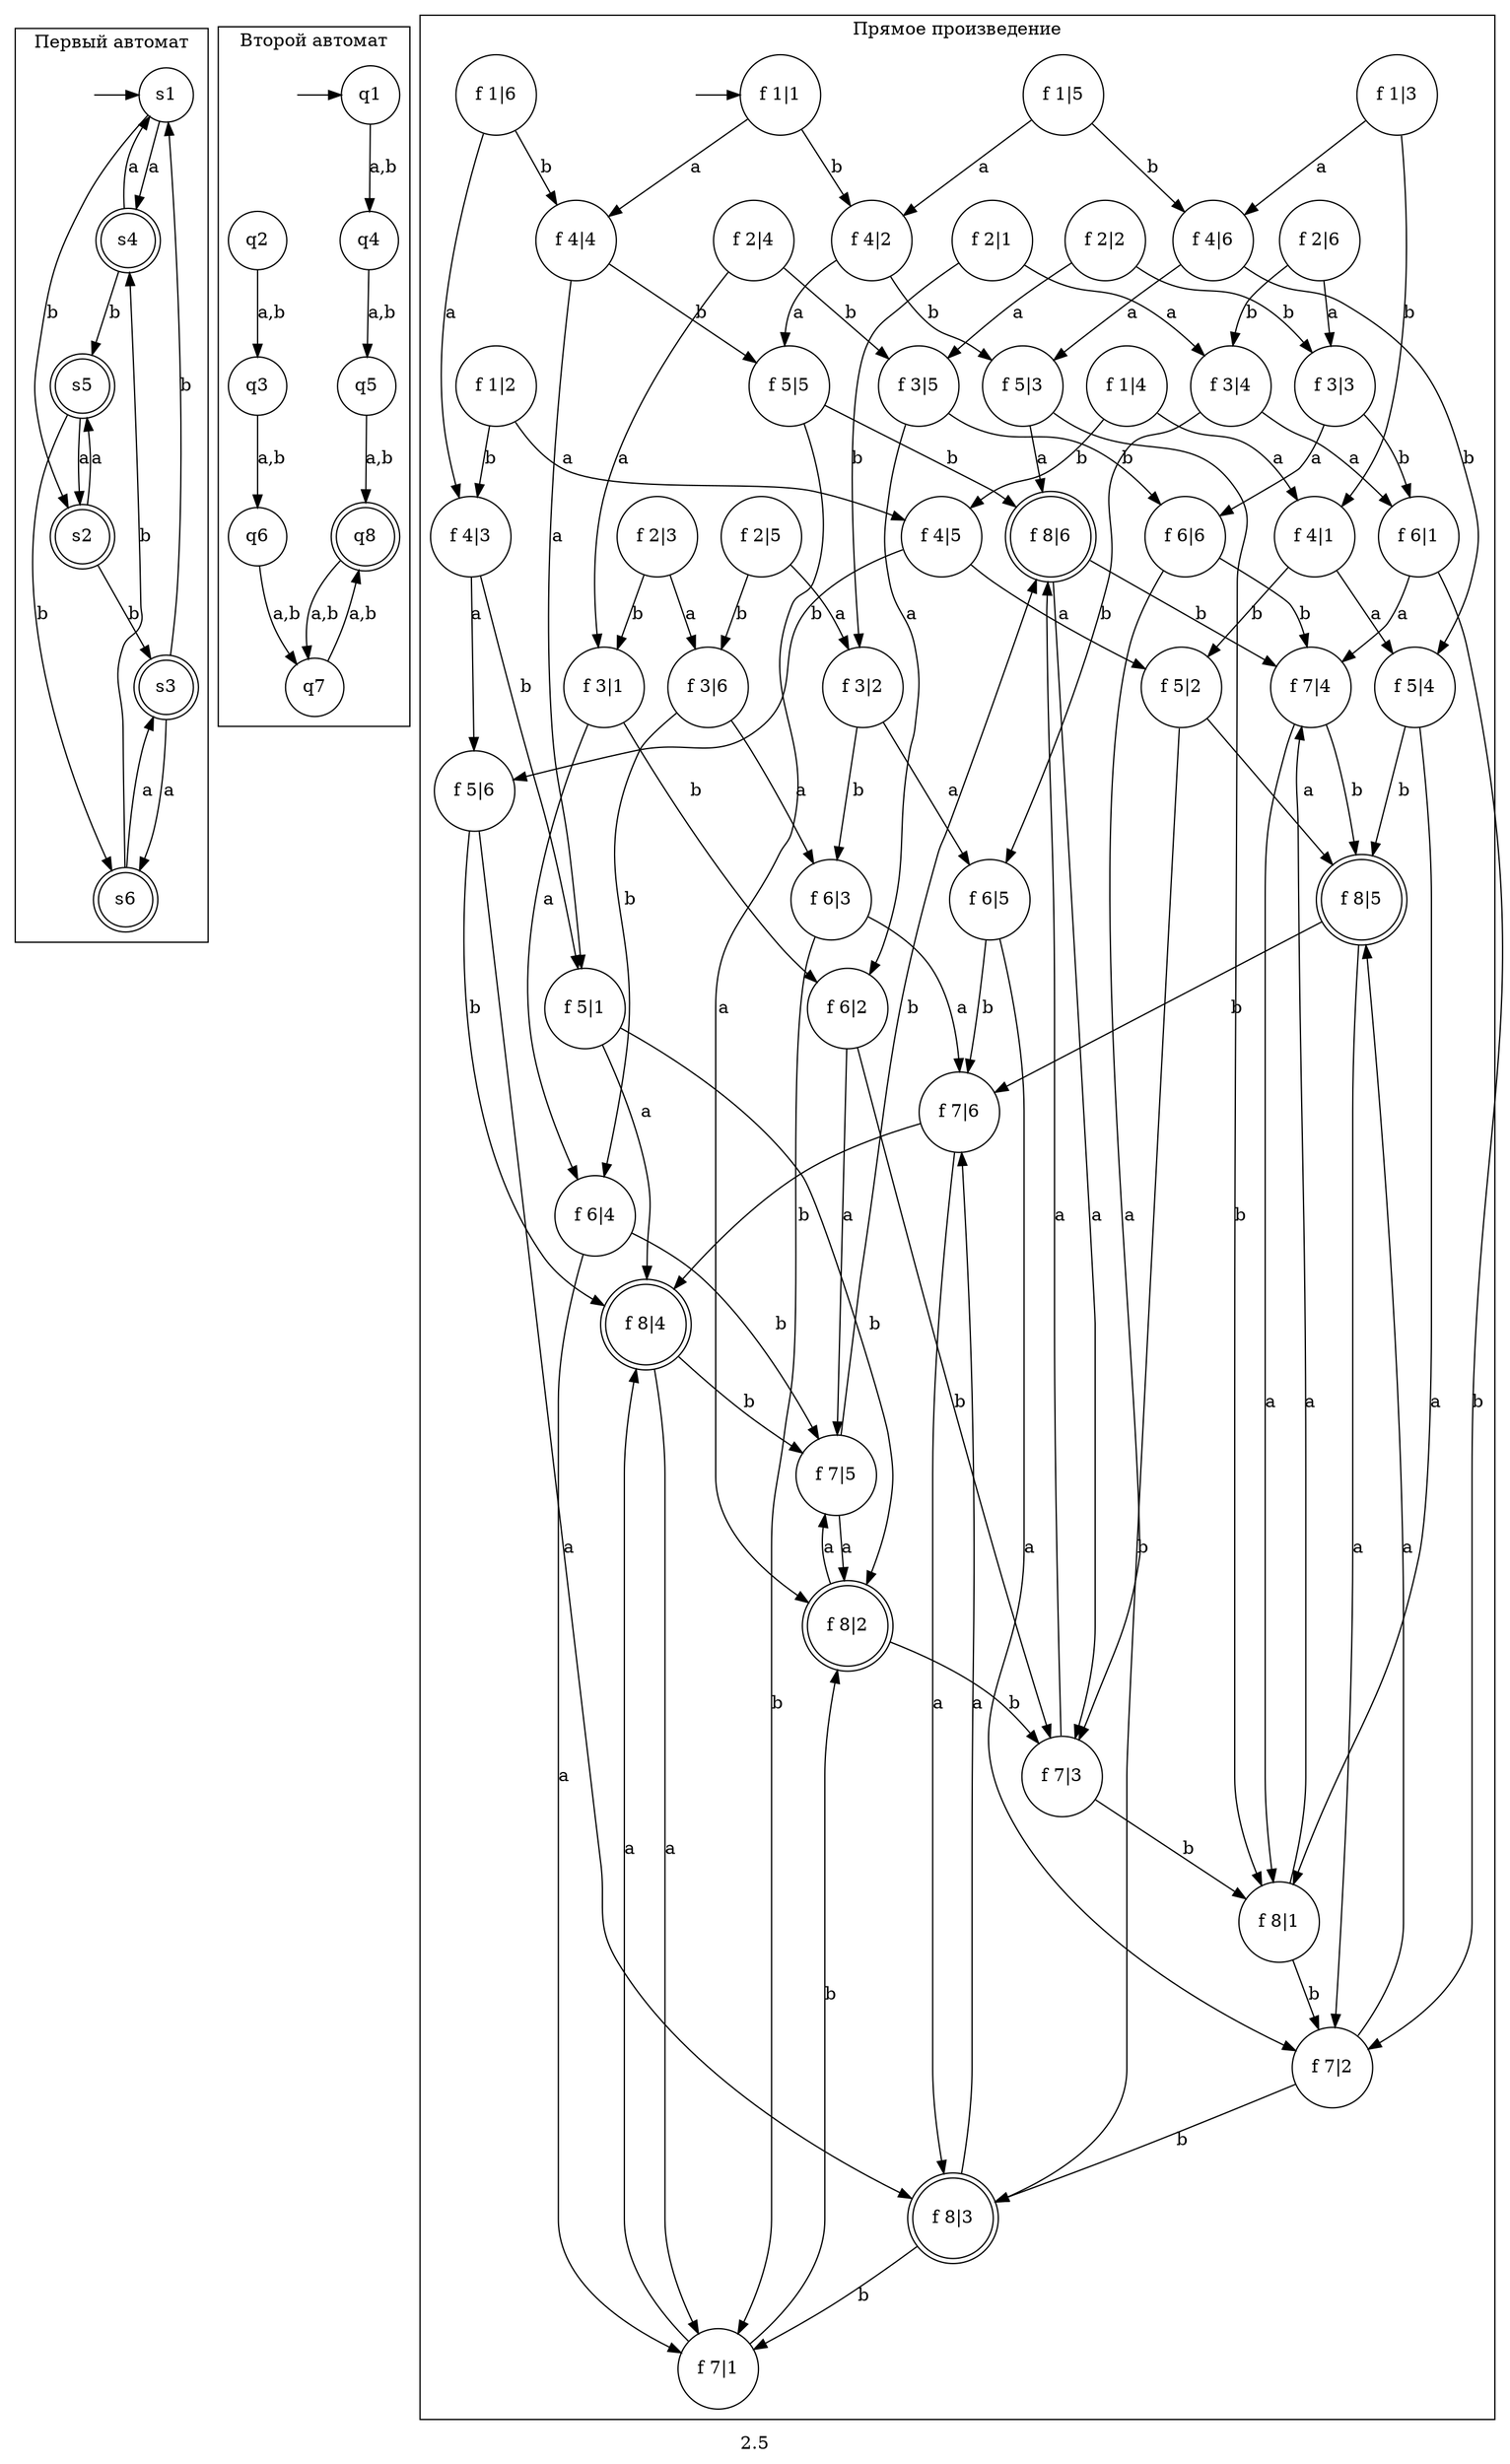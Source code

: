 digraph name {
    label = "2.5";
    node [shape=circle]

    subgraph cluster_S {
        { rank=same; sstart  "s1"};
        label = "Первый автомат";

        sstart  [label="", shape = none]
        sstart ->  "s1"

        "s1"->"s4" [label="a"]
        "s2"->"s5" [label="a"]
        "s3"->"s6" [label="a"]
        "s4"->"s1" [label="a"]
        "s5"->"s2" [label="a"]
        "s6"->"s3" [label="a"]


        "s1"->"s2" [label="b"]
        "s2"->"s3" [label="b"]
        "s3"->"s1" [label="b"]
        "s4"->"s5" [label="b"]
        "s5"->"s6" [label="b"]
        "s6"->"s4" [label="b"]


        "s2" [shape=doublecircle]
        "s3" [shape=doublecircle]
        "s4" [shape=doublecircle]
        "s5" [shape=doublecircle]
        "s6" [shape=doublecircle]
    }


    subgraph cluster_Q {
        { rank=same; qstart  "q1"};
        label = "Второй автомат";

        qstart  [label="", shape = none]
        qstart -> "q1"

        "q1" -> "q4" [label="a,b"]
        "q2" -> "q3" [label="a,b"]
        "q3" -> "q6" [label="a,b"]
        "q4" -> "q5" [label="a,b"]
        "q5" -> "q8" [label="a,b"]
        "q6" -> "q7" [label="a,b"]
        "q7" -> "q8" [label="a,b"]
        "q8" -> "q7" [label="a,b"]


        "q8" [shape=doublecircle]
    }


    subgraph cluster_QS {
        label="Прямое произведение"
        { rank=same; start  "f 1|1"};


        start  [label="", shape = none]
        start ->  "f 1|1"

        "f 1|2"  -> "f 4|5" [label="a"] 
        "f 1|1"  -> "f 4|4" [label="a"] 
        "f 1|3"  -> "f 4|6" [label="a"] 
        "f 1|4"  -> "f 4|1" [label="a"] 
        "f 1|5"  -> "f 4|2" [label="a"] 
        "f 1|6"  -> "f 4|3" [label="a"] 
        "f 2|1"  -> "f 3|4" [label="a"] 
        "f 2|2"  -> "f 3|5" [label="a"] 
        "f 2|3"  -> "f 3|6" [label="a"] 
        "f 2|4"  -> "f 3|1" [label="a"] 
        "f 2|5"  -> "f 3|2" [label="a"] 
        "f 2|6"  -> "f 3|3" [label="a"] 
        "f 3|1"  -> "f 6|4" [label="a"] 
        "f 3|2"  -> "f 6|5" [label="a"] 
        "f 3|3"  -> "f 6|6" [label="a"] 
        "f 3|4"  -> "f 6|1" [label="a"] 
        "f 3|5"  -> "f 6|2" [label="a"] 
        "f 3|6"  -> "f 6|3" [label="a"] 
        "f 4|1"  -> "f 5|4" [label="a"] 
        "f 4|2"  -> "f 5|5" [label="a"] 
        "f 4|3"  -> "f 5|6" [label="a"] 
        "f 4|4"  -> "f 5|1" [label="a"] 
        "f 4|5"  -> "f 5|2" [label="a"] 
        "f 4|6"  -> "f 5|3" [label="a"] 
        "f 5|1"  -> "f 8|4" [label="a"] 
        "f 5|2"  -> "f 8|5" [label="a"] 
        "f 5|3"  -> "f 8|6" [label="a"] 
        "f 5|4"  -> "f 8|1" [label="a"] 
        "f 5|5"  -> "f 8|2" [label="a"] 
        "f 5|6"  -> "f 8|3" [label="a"] 
        "f 6|1"  -> "f 7|4" [label="a"] 
        "f 6|2"  -> "f 7|5" [label="a"] 
        "f 6|3"  -> "f 7|6" [label="a"] 
        "f 6|4"  -> "f 7|1" [label="a"] 
        "f 6|5"  -> "f 7|2" [label="a"] 
        "f 6|6"  -> "f 7|3" [label="a"] 
        "f 7|1"  -> "f 8|4" [label="a"] 
        "f 7|2"  -> "f 8|5" [label="a"] 
        "f 7|3"  -> "f 8|6" [label="a"] 
        "f 7|4"  -> "f 8|1" [label="a"] 
        "f 7|5"  -> "f 8|2" [label="a"] 
        "f 7|6"  -> "f 8|3" [label="a"] 
        "f 8|1"  -> "f 7|4" [label="a"] 
        "f 8|2"  -> "f 7|5" [label="a"] 
        "f 8|3"  -> "f 7|6" [label="a"] 
        "f 8|4"  -> "f 7|1" [label="a"] 
        "f 8|5"  -> "f 7|2" [label="a"] 
        "f 8|6"  -> "f 7|3" [label="a"] 

        "f 1|2"  -> "f 4|3" [label="b"]
        "f 1|1"  -> "f 4|2" [label="b"]
        "f 1|3"  -> "f 4|1" [label="b"]
        "f 1|4"  -> "f 4|5" [label="b"]
        "f 1|5"  -> "f 4|6" [label="b"]
        "f 1|6"  -> "f 4|4" [label="b"]
        "f 2|1"  -> "f 3|2" [label="b"]
        "f 2|2"  -> "f 3|3" [label="b"]
        "f 2|3"  -> "f 3|1" [label="b"]
        "f 2|4"  -> "f 3|5" [label="b"]
        "f 2|5"  -> "f 3|6" [label="b"]
        "f 2|6"  -> "f 3|4" [label="b"]
        "f 3|1"  -> "f 6|2" [label="b"]
        "f 3|2"  -> "f 6|3" [label="b"]
        "f 3|3"  -> "f 6|1" [label="b"]
        "f 3|4"  -> "f 6|5" [label="b"]
        "f 3|5"  -> "f 6|6" [label="b"]
        "f 3|6"  -> "f 6|4" [label="b"]
        "f 4|1"  -> "f 5|2" [label="b"]
        "f 4|2"  -> "f 5|3" [label="b"]
        "f 4|3"  -> "f 5|1" [label="b"]
        "f 4|4"  -> "f 5|5" [label="b"]
        "f 4|5"  -> "f 5|6" [label="b"]
        "f 4|6"  -> "f 5|4" [label="b"]
        "f 5|1"  -> "f 8|2" [label="b"]
        "f 5|2"  -> "f 8|3" [label="b"]
        "f 5|3"  -> "f 8|1" [label="b"]
        "f 5|4"  -> "f 8|5" [label="b"]
        "f 5|5"  -> "f 8|6" [label="b"]
        "f 5|6"  -> "f 8|4" [label="b"]
        "f 6|1"  -> "f 7|2" [label="b"]
        "f 6|2"  -> "f 7|3" [label="b"]
        "f 6|3"  -> "f 7|1" [label="b"]
        "f 6|4"  -> "f 7|5" [label="b"]
        "f 6|5"  -> "f 7|6" [label="b"]
        "f 6|6"  -> "f 7|4" [label="b"]
        "f 7|1"  -> "f 8|2" [label="b"]
        "f 7|2"  -> "f 8|3" [label="b"]
        "f 7|3"  -> "f 8|1" [label="b"]
        "f 7|4"  -> "f 8|5" [label="b"]
        "f 7|5"  -> "f 8|6" [label="b"]
        "f 7|6"  -> "f 8|4" [label="b"]
        "f 8|1"  -> "f 7|2" [label="b"]
        "f 8|2"  -> "f 7|3" [label="b"]
        "f 8|3"  -> "f 7|1" [label="b"]
        "f 8|4"  -> "f 7|5" [label="b"]
        "f 8|5"  -> "f 7|6" [label="b"]
        "f 8|6"  -> "f 7|4" [label="b"]


        "f 8|2"[shape=doublecircle]
        "f 8|3"[shape=doublecircle]
        "f 8|4"[shape=doublecircle]
        "f 8|5"[shape=doublecircle]
        "f 8|6"[shape=doublecircle]
    }

}